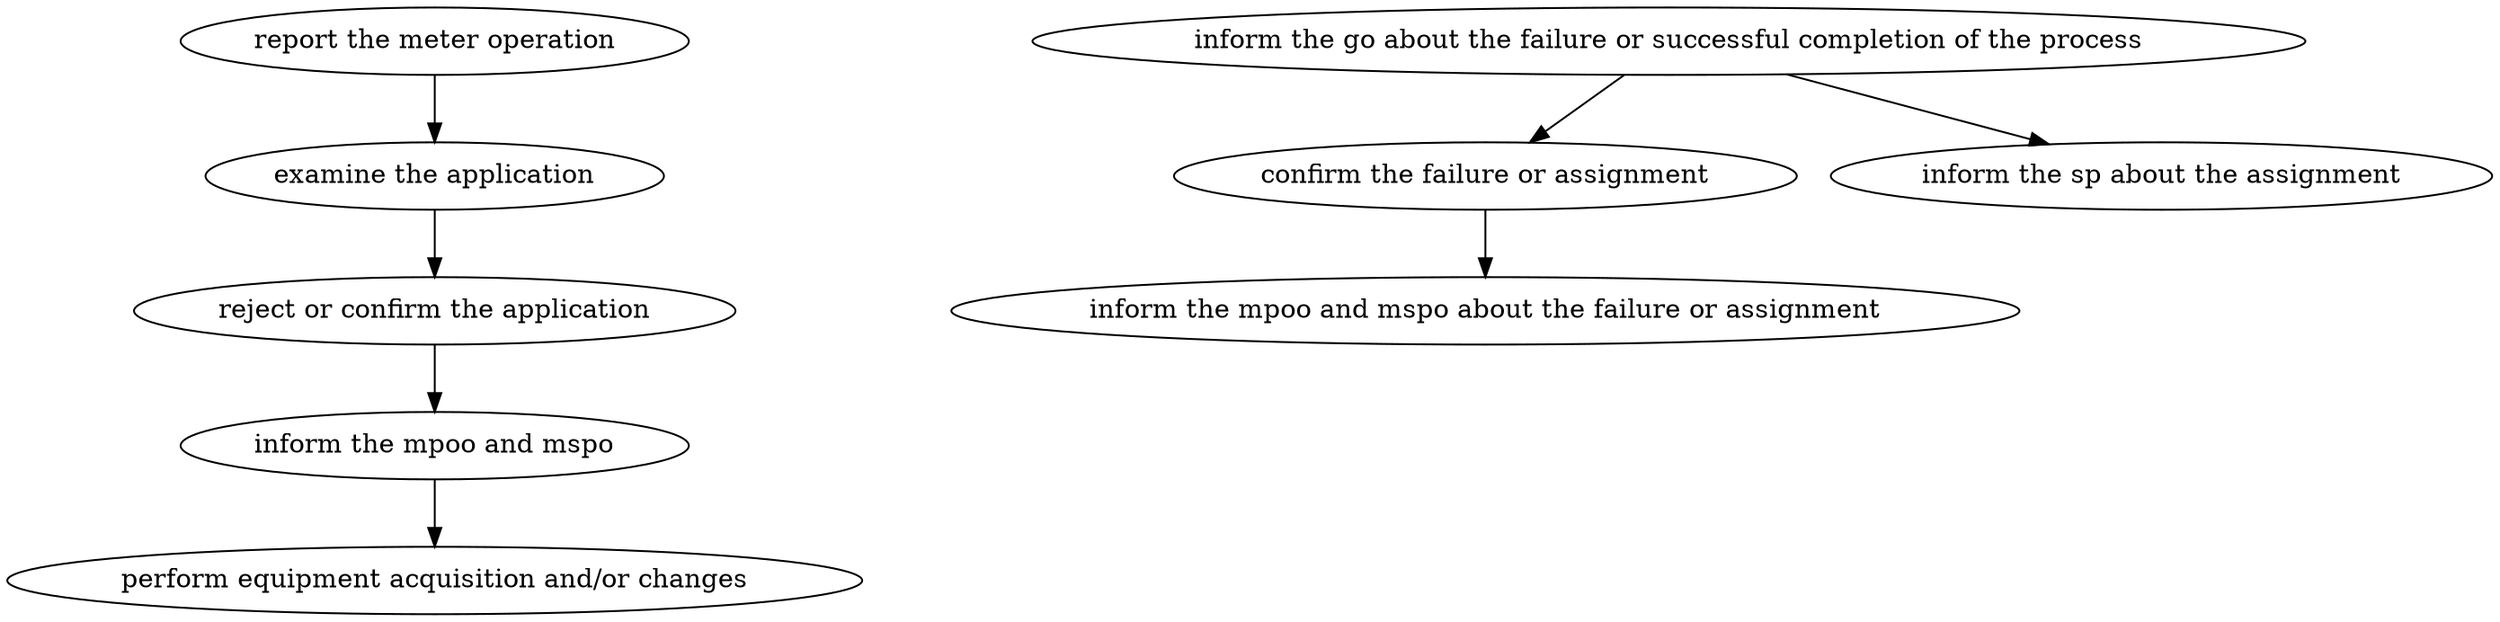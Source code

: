 strict digraph "doc-10.2" {
	graph [name="doc-10.2"];
	"report the meter operation"	[attrs="{'type': 'Activity', 'label': 'report the meter operation'}"];
	"examine the application"	[attrs="{'type': 'Activity', 'label': 'examine the application'}"];
	"report the meter operation" -> "examine the application"	[attrs="{'type': 'flow', 'label': 'flow'}"];
	"reject or confirm the application"	[attrs="{'type': 'Activity', 'label': 'reject or confirm the application'}"];
	"examine the application" -> "reject or confirm the application"	[attrs="{'type': 'flow', 'label': 'flow'}"];
	"inform the mpoo and mspo"	[attrs="{'type': 'Activity', 'label': 'inform the mpoo and mspo'}"];
	"reject or confirm the application" -> "inform the mpoo and mspo"	[attrs="{'type': 'flow', 'label': 'flow'}"];
	"perform equipment acquisition and/or changes"	[attrs="{'type': 'Activity', 'label': 'perform equipment acquisition and/or changes'}"];
	"inform the mpoo and mspo" -> "perform equipment acquisition and/or changes"	[attrs="{'type': 'flow', 'label': 'flow'}"];
	"inform the go about the failure or successful completion of the process"	[attrs="{'type': 'Activity', 'label': 'inform the go about the failure or successful completion of the process'}"];
	"confirm the failure or assignment"	[attrs="{'type': 'Activity', 'label': 'confirm the failure or assignment'}"];
	"inform the go about the failure or successful completion of the process" -> "confirm the failure or assignment"	[attrs="{'type': 'flow', 'label': 'flow'}"];
	"inform the sp about the assignment"	[attrs="{'type': 'Activity', 'label': 'inform the sp about the assignment'}"];
	"inform the go about the failure or successful completion of the process" -> "inform the sp about the assignment"	[attrs="{'type': 'flow', 'label': 'flow'}"];
	"inform the mpoo and mspo about the failure or assignment"	[attrs="{'type': 'Activity', 'label': 'inform the mpoo and mspo about the failure or assignment'}"];
	"confirm the failure or assignment" -> "inform the mpoo and mspo about the failure or assignment"	[attrs="{'type': 'flow', 'label': 'flow'}"];
}
